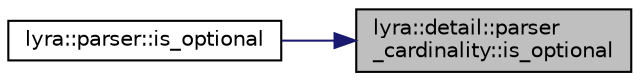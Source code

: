 digraph "lyra::detail::parser_cardinality::is_optional"
{
 // INTERACTIVE_SVG=YES
 // LATEX_PDF_SIZE
  edge [fontname="Helvetica",fontsize="10",labelfontname="Helvetica",labelfontsize="10"];
  node [fontname="Helvetica",fontsize="10",shape=record];
  rankdir="RL";
  Node1 [label="lyra::detail::parser\l_cardinality::is_optional",height=0.2,width=0.4,color="black", fillcolor="grey75", style="filled", fontcolor="black",tooltip=" "];
  Node1 -> Node2 [dir="back",color="midnightblue",fontsize="10",style="solid",fontname="Helvetica"];
  Node2 [label="lyra::parser::is_optional",height=0.2,width=0.4,color="black", fillcolor="white", style="filled",URL="$classlyra_1_1parser.html#a7004940d8120e3d8ea3e211ef7d1e2e0",tooltip=" "];
}
